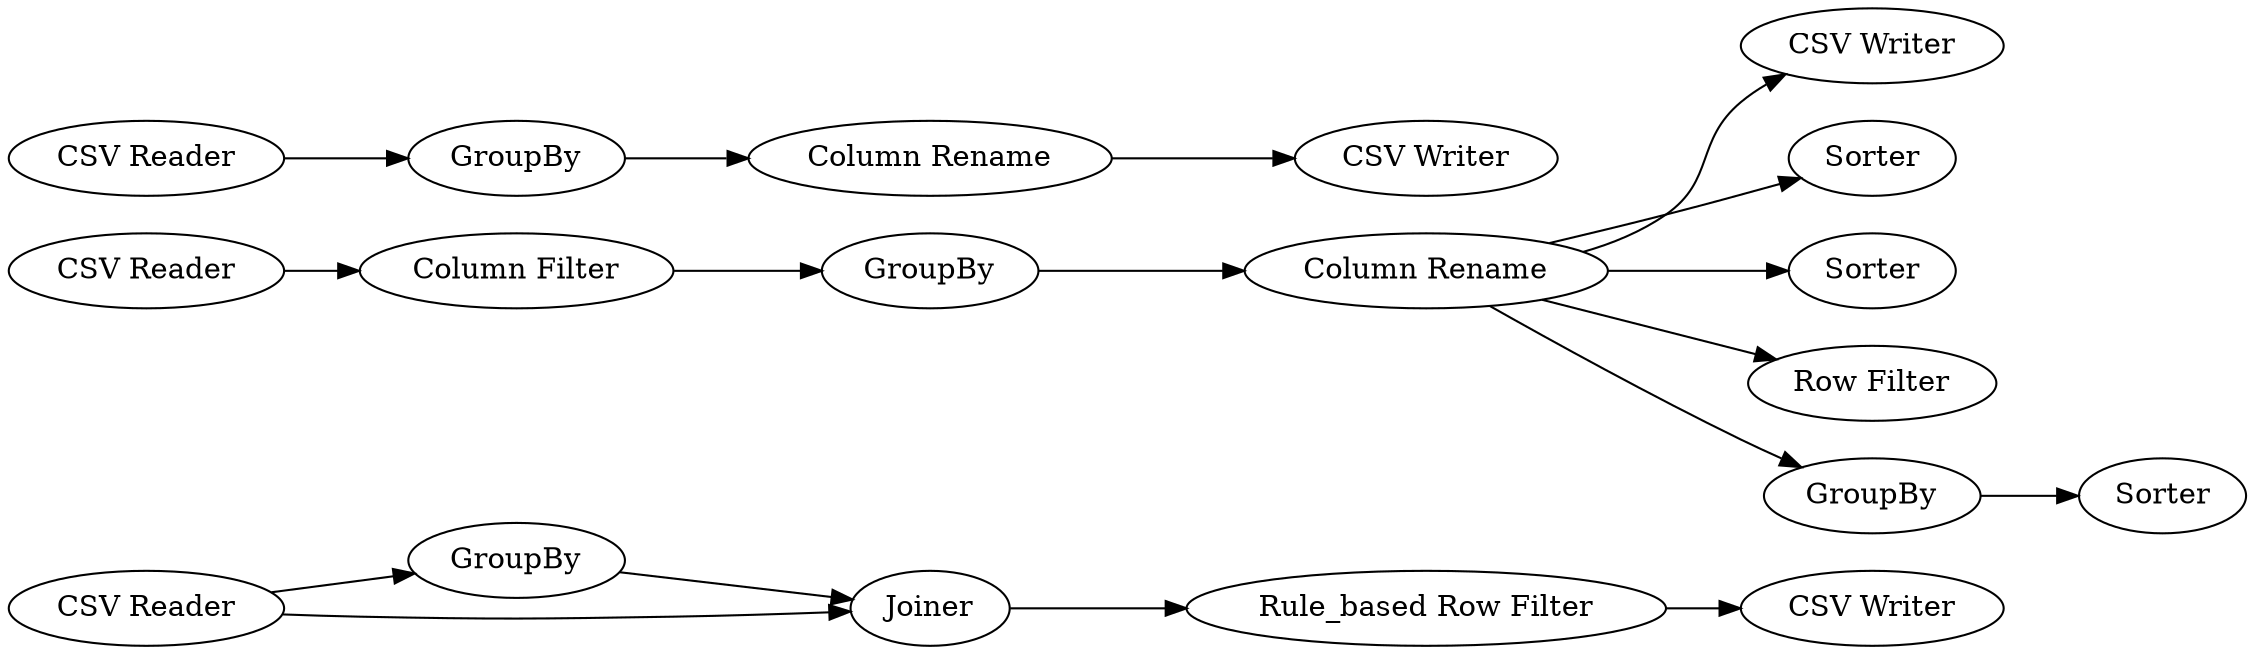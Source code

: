 digraph {
	1 [label="CSV Reader"]
	2 [label=GroupBy]
	3 [label=Joiner]
	4 [label="Rule_based Row Filter"]
	5 [label="CSV Writer"]
	123 [label="CSV Writer"]
	125 [label="CSV Reader"]
	126 [label=GroupBy]
	128 [label="Column Rename"]
	129 [label="Column Filter"]
	131 [label="Column Rename"]
	132 [label=Sorter]
	133 [label="CSV Reader"]
	134 [label=GroupBy]
	135 [label="CSV Writer"]
	136 [label=Sorter]
	137 [label="Row Filter"]
	138 [label=GroupBy]
	139 [label=Sorter]
	1 -> 3
	1 -> 2
	2 -> 3
	3 -> 4
	4 -> 5
	125 -> 129
	126 -> 131
	128 -> 135
	129 -> 126
	131 -> 132
	131 -> 123
	131 -> 138
	131 -> 137
	131 -> 136
	133 -> 134
	134 -> 128
	138 -> 139
	rankdir=LR
}
